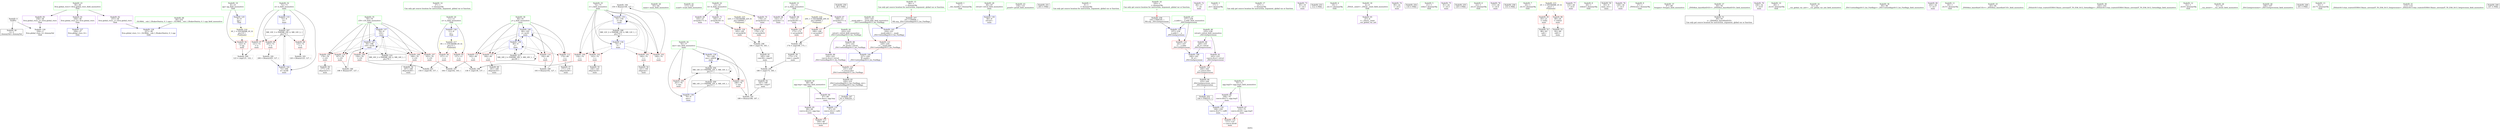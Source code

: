 digraph "SVFG" {
	label="SVFG";

	Node0x560cd16a2770 [shape=record,color=grey,label="{NodeID: 0\nNullPtr}"];
	Node0x560cd16a2770 -> Node0x560cd16bb1c0[style=solid];
	Node0x560cd16a2770 -> Node0x560cd16c0490[style=solid];
	Node0x560cd16ba170 [shape=record,color=red,label="{NodeID: 97\n121\<--72\n\<--ii\nmain\n}"];
	Node0x560cd16ba170 -> Node0x560cd16be5a0[style=solid];
	Node0x560cd16b80e0 [shape=record,color=green,label="{NodeID: 14\n37\<--1\n\<--dummyObj\nCan only get source location for instruction, argument, global var or function.}"];
	Node0x560cd16bdca0 [shape=record,color=grey,label="{NodeID: 194\n150 = Binary(149, 127, )\n}"];
	Node0x560cd16bdca0 -> Node0x560cd16c09a0[style=solid];
	Node0x560cd16bacd0 [shape=record,color=red,label="{NodeID: 111\n162\<--80\n\<--j\nmain\n}"];
	Node0x560cd16bacd0 -> Node0x560cd16be120[style=solid];
	Node0x560cd16b8ee0 [shape=record,color=green,label="{NodeID: 28\n63\<--64\nmain\<--main_field_insensitive\n}"];
	Node0x560cd16cd480 [shape=record,color=black,label="{NodeID: 208\nMR_12V_2 = PHI(MR_12V_4, MR_12V_1, )\npts\{75 \}\n}"];
	Node0x560cd16cd480 -> Node0x560cd16c08d0[style=dashed];
	Node0x560cd16c0090 [shape=record,color=blue,label="{NodeID: 125\n8\<--9\nqq\<--\nGlob }"];
	Node0x560cd16c0090 -> Node0x560cd16cfa90[style=dashed];
	Node0x560cd16b9b60 [shape=record,color=green,label="{NodeID: 42\n117\<--118\nscanf\<--scanf_field_insensitive\n}"];
	Node0x560cd16c0ce0 [shape=record,color=blue,label="{NodeID: 139\n76\<--189\nans\<--add39\nmain\n}"];
	Node0x560cd16c0ce0 -> Node0x560cd16ba720[style=dashed];
	Node0x560cd16c0ce0 -> Node0x560cd16c0ce0[style=dashed];
	Node0x560cd16c0ce0 -> Node0x560cd16cc080[style=dashed];
	Node0x560cd16bb7d0 [shape=record,color=black,label="{NodeID: 56\n167\<--166\nidxprom26\<--\nmain\n}"];
	Node0x560cd16bc330 [shape=record,color=purple,label="{NodeID: 70\n178\<--15\narrayidx32\<--b\nmain\n}"];
	Node0x560cd16bc330 -> Node0x560cd16bfbb0[style=solid];
	Node0x560cd16d9f70 [shape=record,color=black,label="{NodeID: 250\n48 = PHI()\n}"];
	Node0x560cd16bcf20 [shape=record,color=purple,label="{NodeID: 84\n97\<--68\ncoerce.dive\<--agg.tmp\nmain\n}"];
	Node0x560cd16bcf20 -> Node0x560cd16c0660[style=solid];
	Node0x560cd16a2c80 [shape=record,color=green,label="{NodeID: 1\n7\<--1\n__dso_handle\<--dummyObj\nGlob }"];
	Node0x560cd16ba240 [shape=record,color=red,label="{NodeID: 98\n125\<--72\n\<--ii\nmain\n}"];
	Node0x560cd16ba240 -> Node0x560cd16bdb20[style=solid];
	Node0x560cd16b81e0 [shape=record,color=green,label="{NodeID: 15\n94\<--1\n\<--dummyObj\nCan only get source location for instruction, argument, global var or function.|{<s0>5}}"];
	Node0x560cd16b81e0:s0 -> Node0x560cd16da610[style=solid,color=red];
	Node0x560cd16bde20 [shape=record,color=grey,label="{NodeID: 195\n186 = cmp(175, 185, )\n}"];
	Node0x560cd16bde20 -> Node0x560cd16bbcb0[style=solid];
	Node0x560cd16bada0 [shape=record,color=red,label="{NodeID: 112\n170\<--80\n\<--j\nmain\n}"];
	Node0x560cd16bada0 -> Node0x560cd16bb8a0[style=solid];
	Node0x560cd16b8fe0 [shape=record,color=green,label="{NodeID: 29\n66\<--67\nretval\<--retval_field_insensitive\nmain\n}"];
	Node0x560cd16b8fe0 -> Node0x560cd16c0590[style=solid];
	Node0x560cd16cd980 [shape=record,color=black,label="{NodeID: 209\nMR_14V_2 = PHI(MR_14V_4, MR_14V_1, )\npts\{77 \}\n}"];
	Node0x560cd16cd980 -> Node0x560cd16c0a70[style=dashed];
	Node0x560cd16c0190 [shape=record,color=blue,label="{NodeID: 126\n11\<--9\nn\<--\nGlob }"];
	Node0x560cd16c0190 -> Node0x560cd16cfb70[style=dashed];
	Node0x560cd16b9c60 [shape=record,color=green,label="{NodeID: 43\n130\<--131\nprintf\<--printf_field_insensitive\n}"];
	Node0x560cd16c0db0 [shape=record,color=blue,label="{NodeID: 140\n80\<--193\nj\<--inc41\nmain\n}"];
	Node0x560cd16c0db0 -> Node0x560cd16bacd0[style=dashed];
	Node0x560cd16c0db0 -> Node0x560cd16bada0[style=dashed];
	Node0x560cd16c0db0 -> Node0x560cd16bae70[style=dashed];
	Node0x560cd16c0db0 -> Node0x560cd16baf40[style=dashed];
	Node0x560cd16c0db0 -> Node0x560cd16c0c10[style=dashed];
	Node0x560cd16c0db0 -> Node0x560cd16c0db0[style=dashed];
	Node0x560cd16c0db0 -> Node0x560cd16ce380[style=dashed];
	Node0x560cd16bb8a0 [shape=record,color=black,label="{NodeID: 57\n171\<--170\nidxprom28\<--\nmain\n}"];
	Node0x560cd16bc400 [shape=record,color=purple,label="{NodeID: 71\n182\<--15\narrayidx34\<--b\nmain\n}"];
	Node0x560cd16bc400 -> Node0x560cd16bfc80[style=solid];
	Node0x560cd16da040 [shape=record,color=black,label="{NodeID: 251\n203 = PHI()\n}"];
	Node0x560cd16bcff0 [shape=record,color=purple,label="{NodeID: 85\n99\<--68\ncoerce.dive3\<--agg.tmp\nmain\n}"];
	Node0x560cd16bcff0 -> Node0x560cd16bb010[style=solid];
	Node0x560cd16a2e00 [shape=record,color=green,label="{NodeID: 2\n9\<--1\n\<--dummyObj\nCan only get source location for instruction, argument, global var or function.}"];
	Node0x560cd16ba310 [shape=record,color=red,label="{NodeID: 99\n205\<--72\n\<--ii\nmain\n}"];
	Node0x560cd16ba310 -> Node0x560cd16bd9a0[style=solid];
	Node0x560cd16b82e0 [shape=record,color=green,label="{NodeID: 16\n105\<--1\n\<--dummyObj\nCan only get source location for instruction, argument, global var or function.|{<s0>7}}"];
	Node0x560cd16b82e0:s0 -> Node0x560cd16da810[style=solid,color=red];
	Node0x560cd16bdfa0 [shape=record,color=grey,label="{NodeID: 196\n184 = cmp(179, 183, )\n}"];
	Node0x560cd16bdfa0 -> Node0x560cd16bbbe0[style=solid];
	Node0x560cd16bae70 [shape=record,color=red,label="{NodeID: 113\n180\<--80\n\<--j\nmain\n}"];
	Node0x560cd16bae70 -> Node0x560cd16bbb10[style=solid];
	Node0x560cd16b90b0 [shape=record,color=green,label="{NodeID: 30\n68\<--69\nagg.tmp\<--agg.tmp_field_insensitive\nmain\n}"];
	Node0x560cd16b90b0 -> Node0x560cd16bcf20[style=solid];
	Node0x560cd16b90b0 -> Node0x560cd16bcff0[style=solid];
	Node0x560cd16cde80 [shape=record,color=black,label="{NodeID: 210\nMR_16V_2 = PHI(MR_16V_4, MR_16V_1, )\npts\{79 \}\n}"];
	Node0x560cd16cde80 -> Node0x560cd16c0b40[style=dashed];
	Node0x560cd16c0290 [shape=record,color=blue,label="{NodeID: 127\n256\<--37\nllvm.global_ctors_0\<--\nGlob }"];
	Node0x560cd16b9d60 [shape=record,color=green,label="{NodeID: 44\n222\<--223\nretval\<--retval_field_insensitive\n_ZSt11setiosflagsSt13_Ios_Fmtflags\n}"];
	Node0x560cd16b9d60 -> Node0x560cd16bd260[style=solid];
	Node0x560cd16b9d60 -> Node0x560cd16bd330[style=solid];
	Node0x560cd16d0190 [shape=record,color=yellow,style=double,label="{NodeID: 224\n20V_1 = ENCHI(MR_20V_0)\npts\{140000 \}\nFun[main]}"];
	Node0x560cd16d0190 -> Node0x560cd16bfa10[style=dashed];
	Node0x560cd16d0190 -> Node0x560cd16bfae0[style=dashed];
	Node0x560cd16c0e80 [shape=record,color=blue,label="{NodeID: 141\n78\<--198\ni19\<--inc44\nmain\n}"];
	Node0x560cd16c0e80 -> Node0x560cd16ba8c0[style=dashed];
	Node0x560cd16c0e80 -> Node0x560cd16ba990[style=dashed];
	Node0x560cd16c0e80 -> Node0x560cd16baa60[style=dashed];
	Node0x560cd16c0e80 -> Node0x560cd16bab30[style=dashed];
	Node0x560cd16c0e80 -> Node0x560cd16bac00[style=dashed];
	Node0x560cd16c0e80 -> Node0x560cd16c0e80[style=dashed];
	Node0x560cd16c0e80 -> Node0x560cd16cde80[style=dashed];
	Node0x560cd16bb970 [shape=record,color=black,label="{NodeID: 58\n175\<--174\nconv\<--cmp30\nmain\n}"];
	Node0x560cd16bb970 -> Node0x560cd16bde20[style=solid];
	Node0x560cd16bc4d0 [shape=record,color=purple,label="{NodeID: 72\n84\<--17\n\<--.str\nmain\n}"];
	Node0x560cd16da110 [shape=record,color=black,label="{NodeID: 252\n104 = PHI(233, )\n}"];
	Node0x560cd16da110 -> Node0x560cd16c0730[style=solid];
	Node0x560cd16bd0c0 [shape=record,color=purple,label="{NodeID: 86\n108\<--70\ncoerce.dive7\<--agg.tmp5\nmain\n}"];
	Node0x560cd16bd0c0 -> Node0x560cd16c0730[style=solid];
	Node0x560cd16a2e90 [shape=record,color=green,label="{NodeID: 3\n17\<--1\n.str\<--dummyObj\nGlob }"];
	Node0x560cd16ba3e0 [shape=record,color=red,label="{NodeID: 100\n136\<--74\n\<--i\nmain\n}"];
	Node0x560cd16ba3e0 -> Node0x560cd16be420[style=solid];
	Node0x560cd16b83e0 [shape=record,color=green,label="{NodeID: 17\n127\<--1\n\<--dummyObj\nCan only get source location for instruction, argument, global var or function.}"];
	Node0x560cd16be120 [shape=record,color=grey,label="{NodeID: 197\n164 = cmp(162, 163, )\n}"];
	Node0x560cd16baf40 [shape=record,color=red,label="{NodeID: 114\n192\<--80\n\<--j\nmain\n}"];
	Node0x560cd16baf40 -> Node0x560cd16c37b0[style=solid];
	Node0x560cd16b9180 [shape=record,color=green,label="{NodeID: 31\n70\<--71\nagg.tmp5\<--agg.tmp5_field_insensitive\nmain\n}"];
	Node0x560cd16b9180 -> Node0x560cd16bd0c0[style=solid];
	Node0x560cd16b9180 -> Node0x560cd16bd190[style=solid];
	Node0x560cd16ce380 [shape=record,color=black,label="{NodeID: 211\nMR_18V_2 = PHI(MR_18V_3, MR_18V_1, )\npts\{81 \}\n}"];
	Node0x560cd16ce380 -> Node0x560cd16c0c10[style=dashed];
	Node0x560cd16ce380 -> Node0x560cd16ce380[style=dashed];
	Node0x560cd16c0390 [shape=record,color=blue,label="{NodeID: 128\n257\<--38\nllvm.global_ctors_1\<--_GLOBAL__sub_I_ZhukovDmitry_0_1.cpp\nGlob }"];
	Node0x560cd16b9e30 [shape=record,color=green,label="{NodeID: 45\n224\<--225\n__mask.addr\<--__mask.addr_field_insensitive\n_ZSt11setiosflagsSt13_Ios_Fmtflags\n}"];
	Node0x560cd16b9e30 -> Node0x560cd16bfd50[style=solid];
	Node0x560cd16b9e30 -> Node0x560cd16c1020[style=solid];
	Node0x560cd16d0270 [shape=record,color=yellow,style=double,label="{NodeID: 225\n22V_1 = ENCHI(MR_22V_0)\npts\{160000 \}\nFun[main]}"];
	Node0x560cd16d0270 -> Node0x560cd16bfbb0[style=dashed];
	Node0x560cd16d0270 -> Node0x560cd16bfc80[style=dashed];
	Node0x560cd16c0f50 [shape=record,color=blue,label="{NodeID: 142\n72\<--206\nii\<--inc48\nmain\n}"];
	Node0x560cd16c0f50 -> Node0x560cd16ccf80[style=dashed];
	Node0x560cd16bba40 [shape=record,color=black,label="{NodeID: 59\n177\<--176\nidxprom31\<--\nmain\n}"];
	Node0x560cd16bc5a0 [shape=record,color=purple,label="{NodeID: 73\n85\<--19\n\<--.str.1\nmain\n}"];
	Node0x560cd16da2d0 [shape=record,color=black,label="{NodeID: 253\n112 = PHI()\n}"];
	Node0x560cd16bd190 [shape=record,color=purple,label="{NodeID: 87\n110\<--70\ncoerce.dive8\<--agg.tmp5\nmain\n}"];
	Node0x560cd16bd190 -> Node0x560cd16bf940[style=solid];
	Node0x560cd16a3130 [shape=record,color=green,label="{NodeID: 4\n19\<--1\n.str.1\<--dummyObj\nGlob }"];
	Node0x560cd16ba4b0 [shape=record,color=red,label="{NodeID: 101\n140\<--74\n\<--i\nmain\n}"];
	Node0x560cd16ba4b0 -> Node0x560cd16bb630[style=solid];
	Node0x560cd16b84e0 [shape=record,color=green,label="{NodeID: 18\n4\<--6\n_ZStL8__ioinit\<--_ZStL8__ioinit_field_insensitive\nGlob }"];
	Node0x560cd16b84e0 -> Node0x560cd16bbf20[style=solid];
	Node0x560cd16be2a0 [shape=record,color=grey,label="{NodeID: 198\n174 = cmp(169, 173, )\n}"];
	Node0x560cd16be2a0 -> Node0x560cd16bb970[style=solid];
	Node0x560cd16bb010 [shape=record,color=red,label="{NodeID: 115\n100\<--99\n\<--coerce.dive3\nmain\n}"];
	Node0x560cd16b9250 [shape=record,color=green,label="{NodeID: 32\n72\<--73\nii\<--ii_field_insensitive\nmain\n}"];
	Node0x560cd16b9250 -> Node0x560cd16ba170[style=solid];
	Node0x560cd16b9250 -> Node0x560cd16ba240[style=solid];
	Node0x560cd16b9250 -> Node0x560cd16ba310[style=solid];
	Node0x560cd16b9250 -> Node0x560cd16c0800[style=solid];
	Node0x560cd16b9250 -> Node0x560cd16c0f50[style=solid];
	Node0x560cd16c0490 [shape=record,color=blue, style = dotted,label="{NodeID: 129\n258\<--3\nllvm.global_ctors_2\<--dummyVal\nGlob }"];
	Node0x560cd16b9f00 [shape=record,color=green,label="{NodeID: 46\n235\<--236\nretval\<--retval_field_insensitive\n_ZSt12setprecisioni\n}"];
	Node0x560cd16b9f00 -> Node0x560cd16bd400[style=solid];
	Node0x560cd16b9f00 -> Node0x560cd16bd4d0[style=solid];
	Node0x560cd16c1020 [shape=record,color=blue,label="{NodeID: 143\n224\<--221\n__mask.addr\<--__mask\n_ZSt11setiosflagsSt13_Ios_Fmtflags\n}"];
	Node0x560cd16c1020 -> Node0x560cd16bfd50[style=dashed];
	Node0x560cd16bbb10 [shape=record,color=black,label="{NodeID: 60\n181\<--180\nidxprom33\<--\nmain\n}"];
	Node0x560cd16bc670 [shape=record,color=purple,label="{NodeID: 74\n90\<--22\n\<--.str.2\nmain\n}"];
	Node0x560cd16da3a0 [shape=record,color=black,label="{NodeID: 254\n116 = PHI()\n}"];
	Node0x560cd16bd260 [shape=record,color=purple,label="{NodeID: 88\n227\<--222\n_M_mask\<--retval\n_ZSt11setiosflagsSt13_Ios_Fmtflags\n}"];
	Node0x560cd16bd260 -> Node0x560cd16c10f0[style=solid];
	Node0x560cd16a31c0 [shape=record,color=green,label="{NodeID: 5\n21\<--1\nstdin\<--dummyObj\nGlob }"];
	Node0x560cd16ba580 [shape=record,color=red,label="{NodeID: 102\n143\<--74\n\<--i\nmain\n}"];
	Node0x560cd16ba580 -> Node0x560cd16bb700[style=solid];
	Node0x560cd16b85e0 [shape=record,color=green,label="{NodeID: 19\n8\<--10\nqq\<--qq_field_insensitive\nGlob }"];
	Node0x560cd16b85e0 -> Node0x560cd16bd5a0[style=solid];
	Node0x560cd16b85e0 -> Node0x560cd16c0090[style=solid];
	Node0x560cd16be420 [shape=record,color=grey,label="{NodeID: 199\n138 = cmp(136, 137, )\n}"];
	Node0x560cd16bf940 [shape=record,color=red,label="{NodeID: 116\n111\<--110\n\<--coerce.dive8\nmain\n}"];
	Node0x560cd16b9320 [shape=record,color=green,label="{NodeID: 33\n74\<--75\ni\<--i_field_insensitive\nmain\n}"];
	Node0x560cd16b9320 -> Node0x560cd16ba3e0[style=solid];
	Node0x560cd16b9320 -> Node0x560cd16ba4b0[style=solid];
	Node0x560cd16b9320 -> Node0x560cd16ba580[style=solid];
	Node0x560cd16b9320 -> Node0x560cd16ba650[style=solid];
	Node0x560cd16b9320 -> Node0x560cd16c08d0[style=solid];
	Node0x560cd16b9320 -> Node0x560cd16c09a0[style=solid];
	Node0x560cd16c0590 [shape=record,color=blue,label="{NodeID: 130\n66\<--9\nretval\<--\nmain\n}"];
	Node0x560cd16b9fd0 [shape=record,color=green,label="{NodeID: 47\n237\<--238\n__n.addr\<--__n.addr_field_insensitive\n_ZSt12setprecisioni\n}"];
	Node0x560cd16b9fd0 -> Node0x560cd16bfef0[style=solid];
	Node0x560cd16b9fd0 -> Node0x560cd16c11c0[style=solid];
	Node0x560cd16c10f0 [shape=record,color=blue,label="{NodeID: 144\n227\<--228\n_M_mask\<--\n_ZSt11setiosflagsSt13_Ios_Fmtflags\n}"];
	Node0x560cd16c10f0 -> Node0x560cd16bfe20[style=dashed];
	Node0x560cd16bbbe0 [shape=record,color=black,label="{NodeID: 61\n185\<--184\nconv36\<--cmp35\nmain\n}"];
	Node0x560cd16bbbe0 -> Node0x560cd16bde20[style=solid];
	Node0x560cd16bc740 [shape=record,color=purple,label="{NodeID: 75\n91\<--24\n\<--.str.3\nmain\n}"];
	Node0x560cd16da470 [shape=record,color=black,label="{NodeID: 255\n129 = PHI()\n}"];
	Node0x560cd16bd330 [shape=record,color=purple,label="{NodeID: 89\n230\<--222\ncoerce.dive\<--retval\n_ZSt11setiosflagsSt13_Ios_Fmtflags\n}"];
	Node0x560cd16bd330 -> Node0x560cd16bfe20[style=solid];
	Node0x560cd16a3250 [shape=record,color=green,label="{NodeID: 6\n22\<--1\n.str.2\<--dummyObj\nGlob }"];
	Node0x560cd16ba650 [shape=record,color=red,label="{NodeID: 103\n149\<--74\n\<--i\nmain\n}"];
	Node0x560cd16ba650 -> Node0x560cd16bdca0[style=solid];
	Node0x560cd16b86e0 [shape=record,color=green,label="{NodeID: 20\n11\<--12\nn\<--n_field_insensitive\nGlob }"];
	Node0x560cd16b86e0 -> Node0x560cd16bd670[style=solid];
	Node0x560cd16b86e0 -> Node0x560cd16bd740[style=solid];
	Node0x560cd16b86e0 -> Node0x560cd16c0190[style=solid];
	Node0x560cd16be5a0 [shape=record,color=grey,label="{NodeID: 200\n123 = cmp(121, 122, )\n}"];
	Node0x560cd16bfa10 [shape=record,color=red,label="{NodeID: 117\n169\<--168\n\<--arrayidx27\nmain\n}"];
	Node0x560cd16bfa10 -> Node0x560cd16be2a0[style=solid];
	Node0x560cd16b93f0 [shape=record,color=green,label="{NodeID: 34\n76\<--77\nans\<--ans_field_insensitive\nmain\n}"];
	Node0x560cd16b93f0 -> Node0x560cd16ba720[style=solid];
	Node0x560cd16b93f0 -> Node0x560cd16ba7f0[style=solid];
	Node0x560cd16b93f0 -> Node0x560cd16c0a70[style=solid];
	Node0x560cd16b93f0 -> Node0x560cd16c0ce0[style=solid];
	Node0x560cd16c0660 [shape=record,color=blue,label="{NodeID: 131\n97\<--93\ncoerce.dive\<--call2\nmain\n}"];
	Node0x560cd16c0660 -> Node0x560cd16bb010[style=dashed];
	Node0x560cd16bb0c0 [shape=record,color=green,label="{NodeID: 48\n38\<--252\n_GLOBAL__sub_I_ZhukovDmitry_0_1.cpp\<--_GLOBAL__sub_I_ZhukovDmitry_0_1.cpp_field_insensitive\n}"];
	Node0x560cd16bb0c0 -> Node0x560cd16c0390[style=solid];
	Node0x560cd16c11c0 [shape=record,color=blue,label="{NodeID: 145\n237\<--234\n__n.addr\<--__n\n_ZSt12setprecisioni\n}"];
	Node0x560cd16c11c0 -> Node0x560cd16bfef0[style=dashed];
	Node0x560cd16bbcb0 [shape=record,color=black,label="{NodeID: 62\n187\<--186\nconv38\<--cmp37\nmain\n}"];
	Node0x560cd16bbcb0 -> Node0x560cd16c3ab0[style=solid];
	Node0x560cd16bc810 [shape=record,color=purple,label="{NodeID: 76\n115\<--28\n\<--.str.4\nmain\n}"];
	Node0x560cd16da540 [shape=record,color=black,label="{NodeID: 256\n133 = PHI()\n}"];
	Node0x560cd16bd400 [shape=record,color=purple,label="{NodeID: 90\n240\<--235\n_M_n\<--retval\n_ZSt12setprecisioni\n}"];
	Node0x560cd16bd400 -> Node0x560cd16c1290[style=solid];
	Node0x560cd16a3310 [shape=record,color=green,label="{NodeID: 7\n24\<--1\n.str.3\<--dummyObj\nGlob }"];
	Node0x560cd16ba720 [shape=record,color=red,label="{NodeID: 104\n188\<--76\n\<--ans\nmain\n}"];
	Node0x560cd16ba720 -> Node0x560cd16c3ab0[style=solid];
	Node0x560cd16b87e0 [shape=record,color=green,label="{NodeID: 21\n13\<--14\na\<--a_field_insensitive\nGlob }"];
	Node0x560cd16b87e0 -> Node0x560cd16bbff0[style=solid];
	Node0x560cd16b87e0 -> Node0x560cd16bc0c0[style=solid];
	Node0x560cd16b87e0 -> Node0x560cd16bc190[style=solid];
	Node0x560cd16be720 [shape=record,color=grey,label="{NodeID: 201\n158 = cmp(156, 157, )\n}"];
	Node0x560cd16bfae0 [shape=record,color=red,label="{NodeID: 118\n173\<--172\n\<--arrayidx29\nmain\n}"];
	Node0x560cd16bfae0 -> Node0x560cd16be2a0[style=solid];
	Node0x560cd16b94c0 [shape=record,color=green,label="{NodeID: 35\n78\<--79\ni19\<--i19_field_insensitive\nmain\n}"];
	Node0x560cd16b94c0 -> Node0x560cd16ba8c0[style=solid];
	Node0x560cd16b94c0 -> Node0x560cd16ba990[style=solid];
	Node0x560cd16b94c0 -> Node0x560cd16baa60[style=solid];
	Node0x560cd16b94c0 -> Node0x560cd16bab30[style=solid];
	Node0x560cd16b94c0 -> Node0x560cd16bac00[style=solid];
	Node0x560cd16b94c0 -> Node0x560cd16c0b40[style=solid];
	Node0x560cd16b94c0 -> Node0x560cd16c0e80[style=solid];
	Node0x560cd16cf980 [shape=record,color=yellow,style=double,label="{NodeID: 215\n2V_1 = ENCHI(MR_2V_0)\npts\{1 \}\nFun[main]}"];
	Node0x560cd16cf980 -> Node0x560cd16bd810[style=dashed];
	Node0x560cd16cf980 -> Node0x560cd16ba0a0[style=dashed];
	Node0x560cd16c0730 [shape=record,color=blue,label="{NodeID: 132\n108\<--104\ncoerce.dive7\<--call6\nmain\n}"];
	Node0x560cd16c0730 -> Node0x560cd16bf940[style=dashed];
	Node0x560cd16bb1c0 [shape=record,color=black,label="{NodeID: 49\n2\<--3\ndummyVal\<--dummyVal\n}"];
	Node0x560cd16c1290 [shape=record,color=blue,label="{NodeID: 146\n240\<--241\n_M_n\<--\n_ZSt12setprecisioni\n}"];
	Node0x560cd16c1290 -> Node0x560cd16bffc0[style=dashed];
	Node0x560cd16bbd80 [shape=record,color=black,label="{NodeID: 63\n220\<--231\n_ZSt11setiosflagsSt13_Ios_Fmtflags_ret\<--\n_ZSt11setiosflagsSt13_Ios_Fmtflags\n|{<s0>5}}"];
	Node0x560cd16bbd80:s0 -> Node0x560cd1463090[style=solid,color=blue];
	Node0x560cd16bc8e0 [shape=record,color=purple,label="{NodeID: 77\n132\<--28\n\<--.str.4\nmain\n}"];
	Node0x560cd16da610 [shape=record,color=black,label="{NodeID: 257\n221 = PHI(94, )\n0th arg _ZSt11setiosflagsSt13_Ios_Fmtflags }"];
	Node0x560cd16da610 -> Node0x560cd16c1020[style=solid];
	Node0x560cd16bd4d0 [shape=record,color=purple,label="{NodeID: 91\n243\<--235\ncoerce.dive\<--retval\n_ZSt12setprecisioni\n}"];
	Node0x560cd16bd4d0 -> Node0x560cd16bffc0[style=solid];
	Node0x560cd16b7c00 [shape=record,color=green,label="{NodeID: 8\n26\<--1\nstdout\<--dummyObj\nGlob }"];
	Node0x560cd16ba7f0 [shape=record,color=red,label="{NodeID: 105\n201\<--76\n\<--ans\nmain\n}"];
	Node0x560cd16b88e0 [shape=record,color=green,label="{NodeID: 22\n15\<--16\nb\<--b_field_insensitive\nGlob }"];
	Node0x560cd16b88e0 -> Node0x560cd16bc260[style=solid];
	Node0x560cd16b88e0 -> Node0x560cd16bc330[style=solid];
	Node0x560cd16b88e0 -> Node0x560cd16bc400[style=solid];
	Node0x560cd16bfbb0 [shape=record,color=red,label="{NodeID: 119\n179\<--178\n\<--arrayidx32\nmain\n}"];
	Node0x560cd16bfbb0 -> Node0x560cd16bdfa0[style=solid];
	Node0x560cd16b9590 [shape=record,color=green,label="{NodeID: 36\n80\<--81\nj\<--j_field_insensitive\nmain\n}"];
	Node0x560cd16b9590 -> Node0x560cd16bacd0[style=solid];
	Node0x560cd16b9590 -> Node0x560cd16bada0[style=solid];
	Node0x560cd16b9590 -> Node0x560cd16bae70[style=solid];
	Node0x560cd16b9590 -> Node0x560cd16baf40[style=solid];
	Node0x560cd16b9590 -> Node0x560cd16c0c10[style=solid];
	Node0x560cd16b9590 -> Node0x560cd16c0db0[style=solid];
	Node0x560cd16cfa90 [shape=record,color=yellow,style=double,label="{NodeID: 216\n4V_1 = ENCHI(MR_4V_0)\npts\{10 \}\nFun[main]}"];
	Node0x560cd16cfa90 -> Node0x560cd16bd5a0[style=dashed];
	Node0x560cd16c0800 [shape=record,color=blue,label="{NodeID: 133\n72\<--9\nii\<--\nmain\n}"];
	Node0x560cd16c0800 -> Node0x560cd16ccf80[style=dashed];
	Node0x560cd16bb2c0 [shape=record,color=black,label="{NodeID: 50\n65\<--9\nmain_ret\<--\nmain\n}"];
	Node0x560cd16bbe50 [shape=record,color=black,label="{NodeID: 64\n233\<--244\n_ZSt12setprecisioni_ret\<--\n_ZSt12setprecisioni\n|{<s0>7}}"];
	Node0x560cd16bbe50:s0 -> Node0x560cd16da110[style=solid,color=blue];
	Node0x560cd16bc9b0 [shape=record,color=purple,label="{NodeID: 78\n128\<--30\n\<--.str.5\nmain\n}"];
	Node0x560cd16da810 [shape=record,color=black,label="{NodeID: 258\n234 = PHI(105, )\n0th arg _ZSt12setprecisioni }"];
	Node0x560cd16da810 -> Node0x560cd16c11c0[style=solid];
	Node0x560cd16bd5a0 [shape=record,color=red,label="{NodeID: 92\n122\<--8\n\<--qq\nmain\n}"];
	Node0x560cd16bd5a0 -> Node0x560cd16be5a0[style=solid];
	Node0x560cd16b7c90 [shape=record,color=green,label="{NodeID: 9\n27\<--1\n_ZSt4cout\<--dummyObj\nGlob }"];
	Node0x560cd16c37b0 [shape=record,color=grey,label="{NodeID: 189\n193 = Binary(192, 127, )\n}"];
	Node0x560cd16c37b0 -> Node0x560cd16c0db0[style=solid];
	Node0x560cd16ba8c0 [shape=record,color=red,label="{NodeID: 106\n156\<--78\n\<--i19\nmain\n}"];
	Node0x560cd16ba8c0 -> Node0x560cd16be720[style=solid];
	Node0x560cd16b89e0 [shape=record,color=green,label="{NodeID: 23\n36\<--40\nllvm.global_ctors\<--llvm.global_ctors_field_insensitive\nGlob }"];
	Node0x560cd16b89e0 -> Node0x560cd16bcc20[style=solid];
	Node0x560cd16b89e0 -> Node0x560cd16bcd20[style=solid];
	Node0x560cd16b89e0 -> Node0x560cd16bce20[style=solid];
	Node0x560cd16bfc80 [shape=record,color=red,label="{NodeID: 120\n183\<--182\n\<--arrayidx34\nmain\n}"];
	Node0x560cd16bfc80 -> Node0x560cd16bdfa0[style=solid];
	Node0x560cd16b9660 [shape=record,color=green,label="{NodeID: 37\n87\<--88\nfreopen\<--freopen_field_insensitive\n}"];
	Node0x560cd16cfb70 [shape=record,color=yellow,style=double,label="{NodeID: 217\n6V_1 = ENCHI(MR_6V_0)\npts\{12 \}\nFun[main]}"];
	Node0x560cd16cfb70 -> Node0x560cd16bd670[style=dashed];
	Node0x560cd16cfb70 -> Node0x560cd16bd740[style=dashed];
	Node0x560cd16c08d0 [shape=record,color=blue,label="{NodeID: 134\n74\<--9\ni\<--\nmain\n}"];
	Node0x560cd16c08d0 -> Node0x560cd16ba3e0[style=dashed];
	Node0x560cd16c08d0 -> Node0x560cd16ba4b0[style=dashed];
	Node0x560cd16c08d0 -> Node0x560cd16ba580[style=dashed];
	Node0x560cd16c08d0 -> Node0x560cd16ba650[style=dashed];
	Node0x560cd16c08d0 -> Node0x560cd16c09a0[style=dashed];
	Node0x560cd16c08d0 -> Node0x560cd16cd480[style=dashed];
	Node0x560cd16bb390 [shape=record,color=black,label="{NodeID: 51\n49\<--50\n\<--_ZNSt8ios_base4InitD1Ev\nCan only get source location for instruction, argument, global var or function.}"];
	Node0x560cd16bbf20 [shape=record,color=purple,label="{NodeID: 65\n47\<--4\n\<--_ZStL8__ioinit\n__cxx_global_var_init\n}"];
	Node0x560cd16bca80 [shape=record,color=purple,label="{NodeID: 79\n146\<--32\n\<--.str.6\nmain\n}"];
	Node0x560cd16bd670 [shape=record,color=red,label="{NodeID: 93\n137\<--11\n\<--n\nmain\n}"];
	Node0x560cd16bd670 -> Node0x560cd16be420[style=solid];
	Node0x560cd16b7d20 [shape=record,color=green,label="{NodeID: 10\n28\<--1\n.str.4\<--dummyObj\nGlob }"];
	Node0x560cd16c3930 [shape=record,color=grey,label="{NodeID: 190\n198 = Binary(197, 127, )\n}"];
	Node0x560cd16c3930 -> Node0x560cd16c0e80[style=solid];
	Node0x560cd16ba990 [shape=record,color=red,label="{NodeID: 107\n163\<--78\n\<--i19\nmain\n}"];
	Node0x560cd16ba990 -> Node0x560cd16be120[style=solid];
	Node0x560cd16b8ae0 [shape=record,color=green,label="{NodeID: 24\n41\<--42\n__cxx_global_var_init\<--__cxx_global_var_init_field_insensitive\n}"];
	Node0x560cd16cc080 [shape=record,color=black,label="{NodeID: 204\nMR_14V_4 = PHI(MR_14V_5, MR_14V_3, )\npts\{77 \}\n}"];
	Node0x560cd16cc080 -> Node0x560cd16ba720[style=dashed];
	Node0x560cd16cc080 -> Node0x560cd16ba7f0[style=dashed];
	Node0x560cd16cc080 -> Node0x560cd16c0ce0[style=dashed];
	Node0x560cd16cc080 -> Node0x560cd16cc080[style=dashed];
	Node0x560cd16cc080 -> Node0x560cd16cd980[style=dashed];
	Node0x560cd16bfd50 [shape=record,color=red,label="{NodeID: 121\n228\<--224\n\<--__mask.addr\n_ZSt11setiosflagsSt13_Ios_Fmtflags\n}"];
	Node0x560cd16bfd50 -> Node0x560cd16c10f0[style=solid];
	Node0x560cd16b9760 [shape=record,color=green,label="{NodeID: 38\n95\<--96\n_ZSt11setiosflagsSt13_Ios_Fmtflags\<--_ZSt11setiosflagsSt13_Ios_Fmtflags_field_insensitive\n}"];
	Node0x560cd16c09a0 [shape=record,color=blue,label="{NodeID: 135\n74\<--150\ni\<--inc\nmain\n}"];
	Node0x560cd16c09a0 -> Node0x560cd16ba3e0[style=dashed];
	Node0x560cd16c09a0 -> Node0x560cd16ba4b0[style=dashed];
	Node0x560cd16c09a0 -> Node0x560cd16ba580[style=dashed];
	Node0x560cd16c09a0 -> Node0x560cd16ba650[style=dashed];
	Node0x560cd16c09a0 -> Node0x560cd16c09a0[style=dashed];
	Node0x560cd16c09a0 -> Node0x560cd16cd480[style=dashed];
	Node0x560cd16bb490 [shape=record,color=black,label="{NodeID: 52\n86\<--83\ncall\<--\nmain\n}"];
	Node0x560cd16bbff0 [shape=record,color=purple,label="{NodeID: 66\n142\<--13\narrayidx\<--a\nmain\n}"];
	Node0x560cd16bcb50 [shape=record,color=purple,label="{NodeID: 80\n202\<--34\n\<--.str.7\nmain\n}"];
	Node0x560cd16bd740 [shape=record,color=red,label="{NodeID: 94\n157\<--11\n\<--n\nmain\n}"];
	Node0x560cd16bd740 -> Node0x560cd16be720[style=solid];
	Node0x560cd16b7de0 [shape=record,color=green,label="{NodeID: 11\n30\<--1\n.str.5\<--dummyObj\nGlob }"];
	Node0x560cd16c3ab0 [shape=record,color=grey,label="{NodeID: 191\n189 = Binary(188, 187, )\n}"];
	Node0x560cd16c3ab0 -> Node0x560cd16c0ce0[style=solid];
	Node0x560cd16baa60 [shape=record,color=red,label="{NodeID: 108\n166\<--78\n\<--i19\nmain\n}"];
	Node0x560cd16baa60 -> Node0x560cd16bb7d0[style=solid];
	Node0x560cd16b8be0 [shape=record,color=green,label="{NodeID: 25\n45\<--46\n_ZNSt8ios_base4InitC1Ev\<--_ZNSt8ios_base4InitC1Ev_field_insensitive\n}"];
	Node0x560cd16bfe20 [shape=record,color=red,label="{NodeID: 122\n231\<--230\n\<--coerce.dive\n_ZSt11setiosflagsSt13_Ios_Fmtflags\n}"];
	Node0x560cd16bfe20 -> Node0x560cd16bbd80[style=solid];
	Node0x560cd16b9860 [shape=record,color=green,label="{NodeID: 39\n102\<--103\n_ZStlsIcSt11char_traitsIcEERSt13basic_ostreamIT_T0_ES6_St12_Setiosflags\<--_ZStlsIcSt11char_traitsIcEERSt13basic_ostreamIT_T0_ES6_St12_Setiosflags_field_insensitive\n}"];
	Node0x560cd16c0a70 [shape=record,color=blue,label="{NodeID: 136\n76\<--9\nans\<--\nmain\n}"];
	Node0x560cd16c0a70 -> Node0x560cd16cc080[style=dashed];
	Node0x560cd16bb560 [shape=record,color=black,label="{NodeID: 53\n92\<--89\ncall1\<--\nmain\n}"];
	Node0x560cd16bc0c0 [shape=record,color=purple,label="{NodeID: 67\n168\<--13\narrayidx27\<--a\nmain\n}"];
	Node0x560cd16bc0c0 -> Node0x560cd16bfa10[style=solid];
	Node0x560cd1463090 [shape=record,color=black,label="{NodeID: 247\n93 = PHI(220, )\n}"];
	Node0x560cd1463090 -> Node0x560cd16c0660[style=solid];
	Node0x560cd16bcc20 [shape=record,color=purple,label="{NodeID: 81\n256\<--36\nllvm.global_ctors_0\<--llvm.global_ctors\nGlob }"];
	Node0x560cd16bcc20 -> Node0x560cd16c0290[style=solid];
	Node0x560cd16bd810 [shape=record,color=red,label="{NodeID: 95\n83\<--21\n\<--stdin\nmain\n}"];
	Node0x560cd16bd810 -> Node0x560cd16bb490[style=solid];
	Node0x560cd16b7ee0 [shape=record,color=green,label="{NodeID: 12\n32\<--1\n.str.6\<--dummyObj\nGlob }"];
	Node0x560cd16bd9a0 [shape=record,color=grey,label="{NodeID: 192\n206 = Binary(205, 127, )\n}"];
	Node0x560cd16bd9a0 -> Node0x560cd16c0f50[style=solid];
	Node0x560cd16bab30 [shape=record,color=red,label="{NodeID: 109\n176\<--78\n\<--i19\nmain\n}"];
	Node0x560cd16bab30 -> Node0x560cd16bba40[style=solid];
	Node0x560cd16b8ce0 [shape=record,color=green,label="{NodeID: 26\n51\<--52\n__cxa_atexit\<--__cxa_atexit_field_insensitive\n}"];
	Node0x560cd16bfef0 [shape=record,color=red,label="{NodeID: 123\n241\<--237\n\<--__n.addr\n_ZSt12setprecisioni\n}"];
	Node0x560cd16bfef0 -> Node0x560cd16c1290[style=solid];
	Node0x560cd16b9960 [shape=record,color=green,label="{NodeID: 40\n106\<--107\n_ZSt12setprecisioni\<--_ZSt12setprecisioni_field_insensitive\n}"];
	Node0x560cd16c0b40 [shape=record,color=blue,label="{NodeID: 137\n78\<--9\ni19\<--\nmain\n}"];
	Node0x560cd16c0b40 -> Node0x560cd16ba8c0[style=dashed];
	Node0x560cd16c0b40 -> Node0x560cd16ba990[style=dashed];
	Node0x560cd16c0b40 -> Node0x560cd16baa60[style=dashed];
	Node0x560cd16c0b40 -> Node0x560cd16bab30[style=dashed];
	Node0x560cd16c0b40 -> Node0x560cd16bac00[style=dashed];
	Node0x560cd16c0b40 -> Node0x560cd16c0e80[style=dashed];
	Node0x560cd16c0b40 -> Node0x560cd16cde80[style=dashed];
	Node0x560cd16bb630 [shape=record,color=black,label="{NodeID: 54\n141\<--140\nidxprom\<--\nmain\n}"];
	Node0x560cd16bc190 [shape=record,color=purple,label="{NodeID: 68\n172\<--13\narrayidx29\<--a\nmain\n}"];
	Node0x560cd16bc190 -> Node0x560cd16bfae0[style=solid];
	Node0x560cd16d9890 [shape=record,color=black,label="{NodeID: 248\n101 = PHI()\n}"];
	Node0x560cd16bcd20 [shape=record,color=purple,label="{NodeID: 82\n257\<--36\nllvm.global_ctors_1\<--llvm.global_ctors\nGlob }"];
	Node0x560cd16bcd20 -> Node0x560cd16c0390[style=solid];
	Node0x560cd16ba0a0 [shape=record,color=red,label="{NodeID: 96\n89\<--26\n\<--stdout\nmain\n}"];
	Node0x560cd16ba0a0 -> Node0x560cd16bb560[style=solid];
	Node0x560cd16b7fe0 [shape=record,color=green,label="{NodeID: 13\n34\<--1\n.str.7\<--dummyObj\nGlob }"];
	Node0x560cd16bdb20 [shape=record,color=grey,label="{NodeID: 193\n126 = Binary(125, 127, )\n}"];
	Node0x560cd16bac00 [shape=record,color=red,label="{NodeID: 110\n197\<--78\n\<--i19\nmain\n}"];
	Node0x560cd16bac00 -> Node0x560cd16c3930[style=solid];
	Node0x560cd16b8de0 [shape=record,color=green,label="{NodeID: 27\n50\<--56\n_ZNSt8ios_base4InitD1Ev\<--_ZNSt8ios_base4InitD1Ev_field_insensitive\n}"];
	Node0x560cd16b8de0 -> Node0x560cd16bb390[style=solid];
	Node0x560cd16ccf80 [shape=record,color=black,label="{NodeID: 207\nMR_10V_3 = PHI(MR_10V_4, MR_10V_2, )\npts\{73 \}\n}"];
	Node0x560cd16ccf80 -> Node0x560cd16ba170[style=dashed];
	Node0x560cd16ccf80 -> Node0x560cd16ba240[style=dashed];
	Node0x560cd16ccf80 -> Node0x560cd16ba310[style=dashed];
	Node0x560cd16ccf80 -> Node0x560cd16c0f50[style=dashed];
	Node0x560cd16bffc0 [shape=record,color=red,label="{NodeID: 124\n244\<--243\n\<--coerce.dive\n_ZSt12setprecisioni\n}"];
	Node0x560cd16bffc0 -> Node0x560cd16bbe50[style=solid];
	Node0x560cd16b9a60 [shape=record,color=green,label="{NodeID: 41\n113\<--114\n_ZStlsIcSt11char_traitsIcEERSt13basic_ostreamIT_T0_ES6_St13_Setprecision\<--_ZStlsIcSt11char_traitsIcEERSt13basic_ostreamIT_T0_ES6_St13_Setprecision_field_insensitive\n}"];
	Node0x560cd16c0c10 [shape=record,color=blue,label="{NodeID: 138\n80\<--9\nj\<--\nmain\n}"];
	Node0x560cd16c0c10 -> Node0x560cd16bacd0[style=dashed];
	Node0x560cd16c0c10 -> Node0x560cd16bada0[style=dashed];
	Node0x560cd16c0c10 -> Node0x560cd16bae70[style=dashed];
	Node0x560cd16c0c10 -> Node0x560cd16baf40[style=dashed];
	Node0x560cd16c0c10 -> Node0x560cd16c0c10[style=dashed];
	Node0x560cd16c0c10 -> Node0x560cd16c0db0[style=dashed];
	Node0x560cd16c0c10 -> Node0x560cd16ce380[style=dashed];
	Node0x560cd16bb700 [shape=record,color=black,label="{NodeID: 55\n144\<--143\nidxprom16\<--\nmain\n}"];
	Node0x560cd16bc260 [shape=record,color=purple,label="{NodeID: 69\n145\<--15\narrayidx17\<--b\nmain\n}"];
	Node0x560cd16d9ea0 [shape=record,color=black,label="{NodeID: 249\n147 = PHI()\n}"];
	Node0x560cd16bce20 [shape=record,color=purple,label="{NodeID: 83\n258\<--36\nllvm.global_ctors_2\<--llvm.global_ctors\nGlob }"];
	Node0x560cd16bce20 -> Node0x560cd16c0490[style=solid];
}
